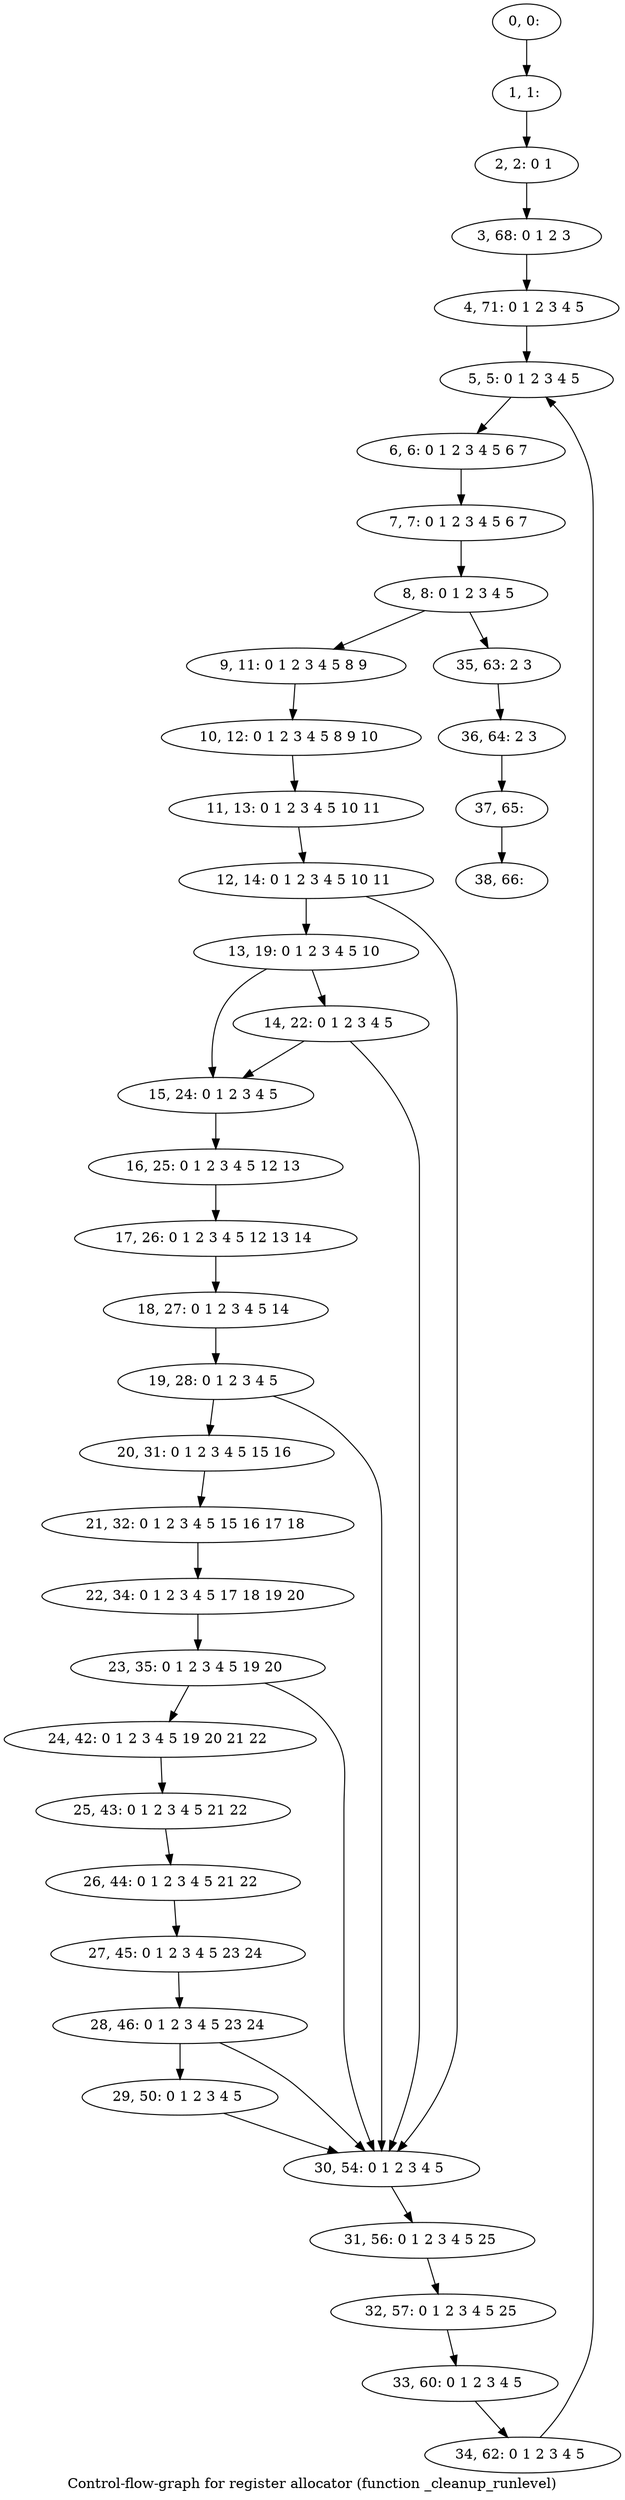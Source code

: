digraph G {
graph [label="Control-flow-graph for register allocator (function _cleanup_runlevel)"]
0[label="0, 0: "];
1[label="1, 1: "];
2[label="2, 2: 0 1 "];
3[label="3, 68: 0 1 2 3 "];
4[label="4, 71: 0 1 2 3 4 5 "];
5[label="5, 5: 0 1 2 3 4 5 "];
6[label="6, 6: 0 1 2 3 4 5 6 7 "];
7[label="7, 7: 0 1 2 3 4 5 6 7 "];
8[label="8, 8: 0 1 2 3 4 5 "];
9[label="9, 11: 0 1 2 3 4 5 8 9 "];
10[label="10, 12: 0 1 2 3 4 5 8 9 10 "];
11[label="11, 13: 0 1 2 3 4 5 10 11 "];
12[label="12, 14: 0 1 2 3 4 5 10 11 "];
13[label="13, 19: 0 1 2 3 4 5 10 "];
14[label="14, 22: 0 1 2 3 4 5 "];
15[label="15, 24: 0 1 2 3 4 5 "];
16[label="16, 25: 0 1 2 3 4 5 12 13 "];
17[label="17, 26: 0 1 2 3 4 5 12 13 14 "];
18[label="18, 27: 0 1 2 3 4 5 14 "];
19[label="19, 28: 0 1 2 3 4 5 "];
20[label="20, 31: 0 1 2 3 4 5 15 16 "];
21[label="21, 32: 0 1 2 3 4 5 15 16 17 18 "];
22[label="22, 34: 0 1 2 3 4 5 17 18 19 20 "];
23[label="23, 35: 0 1 2 3 4 5 19 20 "];
24[label="24, 42: 0 1 2 3 4 5 19 20 21 22 "];
25[label="25, 43: 0 1 2 3 4 5 21 22 "];
26[label="26, 44: 0 1 2 3 4 5 21 22 "];
27[label="27, 45: 0 1 2 3 4 5 23 24 "];
28[label="28, 46: 0 1 2 3 4 5 23 24 "];
29[label="29, 50: 0 1 2 3 4 5 "];
30[label="30, 54: 0 1 2 3 4 5 "];
31[label="31, 56: 0 1 2 3 4 5 25 "];
32[label="32, 57: 0 1 2 3 4 5 25 "];
33[label="33, 60: 0 1 2 3 4 5 "];
34[label="34, 62: 0 1 2 3 4 5 "];
35[label="35, 63: 2 3 "];
36[label="36, 64: 2 3 "];
37[label="37, 65: "];
38[label="38, 66: "];
0->1 ;
1->2 ;
2->3 ;
3->4 ;
4->5 ;
5->6 ;
6->7 ;
7->8 ;
8->9 ;
8->35 ;
9->10 ;
10->11 ;
11->12 ;
12->13 ;
12->30 ;
13->14 ;
13->15 ;
14->15 ;
14->30 ;
15->16 ;
16->17 ;
17->18 ;
18->19 ;
19->20 ;
19->30 ;
20->21 ;
21->22 ;
22->23 ;
23->24 ;
23->30 ;
24->25 ;
25->26 ;
26->27 ;
27->28 ;
28->29 ;
28->30 ;
29->30 ;
30->31 ;
31->32 ;
32->33 ;
33->34 ;
34->5 ;
35->36 ;
36->37 ;
37->38 ;
}
